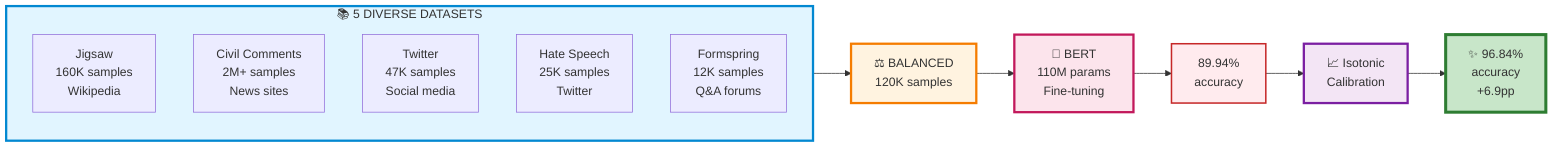 flowchart LR
    subgraph DATASETS["📚 5 DIVERSE DATASETS"]
        D1["Jigsaw<br/>160K samples<br/>Wikipedia"]
        D2["Civil Comments<br/>2M+ samples<br/>News sites"]
        D3["Twitter<br/>47K samples<br/>Social media"]
        D4["Hate Speech<br/>25K samples<br/>Twitter"]
        D5["Formspring<br/>12K samples<br/>Q&A forums"]
    end
    
    DATASETS --> BALANCE["⚖️ BALANCED<br/>120K samples"]
    
    BALANCE --> BERT["🤖 BERT<br/>110M params<br/>Fine-tuning"]
    
    BERT --> UNCAL["89.94%<br/>accuracy"]
    
    UNCAL --> ISOTONIC["📈 Isotonic<br/>Calibration"]
    
    ISOTONIC --> FINAL["✨ 96.84%<br/>accuracy<br/>+6.9pp"]
    
    style DATASETS fill:#e1f5ff,stroke:#0288d1,stroke-width:3px
    style BALANCE fill:#fff3e0,stroke:#f57c00,stroke-width:3px
    style BERT fill:#fce4ec,stroke:#c2185b,stroke-width:3px
    style UNCAL fill:#ffebee,stroke:#c62828,stroke-width:2px
    style ISOTONIC fill:#f3e5f5,stroke:#7b1fa2,stroke-width:3px
    style FINAL fill:#c8e6c9,stroke:#2e7d32,stroke-width:4px